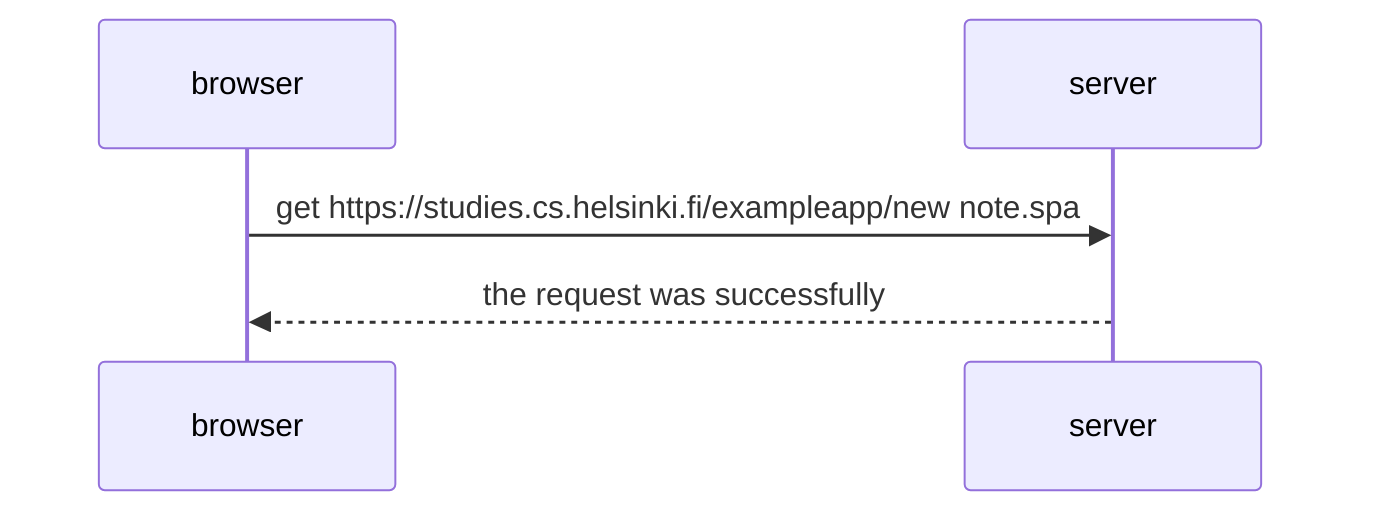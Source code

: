 sequenceDiagram
    participant browser
    participant server


    browser->>server:get https://studies.cs.helsinki.fi/exampleapp/new note.spa
    server-->>browser:the request was successfully